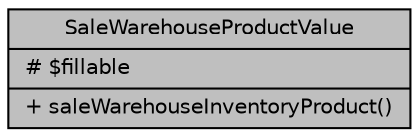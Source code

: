 digraph "SaleWarehouseProductValue"
{
 // LATEX_PDF_SIZE
  bgcolor="transparent";
  edge [fontname="Helvetica",fontsize="10",labelfontname="Helvetica",labelfontsize="10"];
  node [fontname="Helvetica",fontsize="10",shape=record];
  Node1 [label="{SaleWarehouseProductValue\n|# $fillable\l|+ saleWarehouseInventoryProduct()\l}",height=0.2,width=0.4,color="black", fillcolor="grey75", style="filled", fontcolor="black",tooltip="Datos de los valores de los atributos de los productos de almacén."];
}
